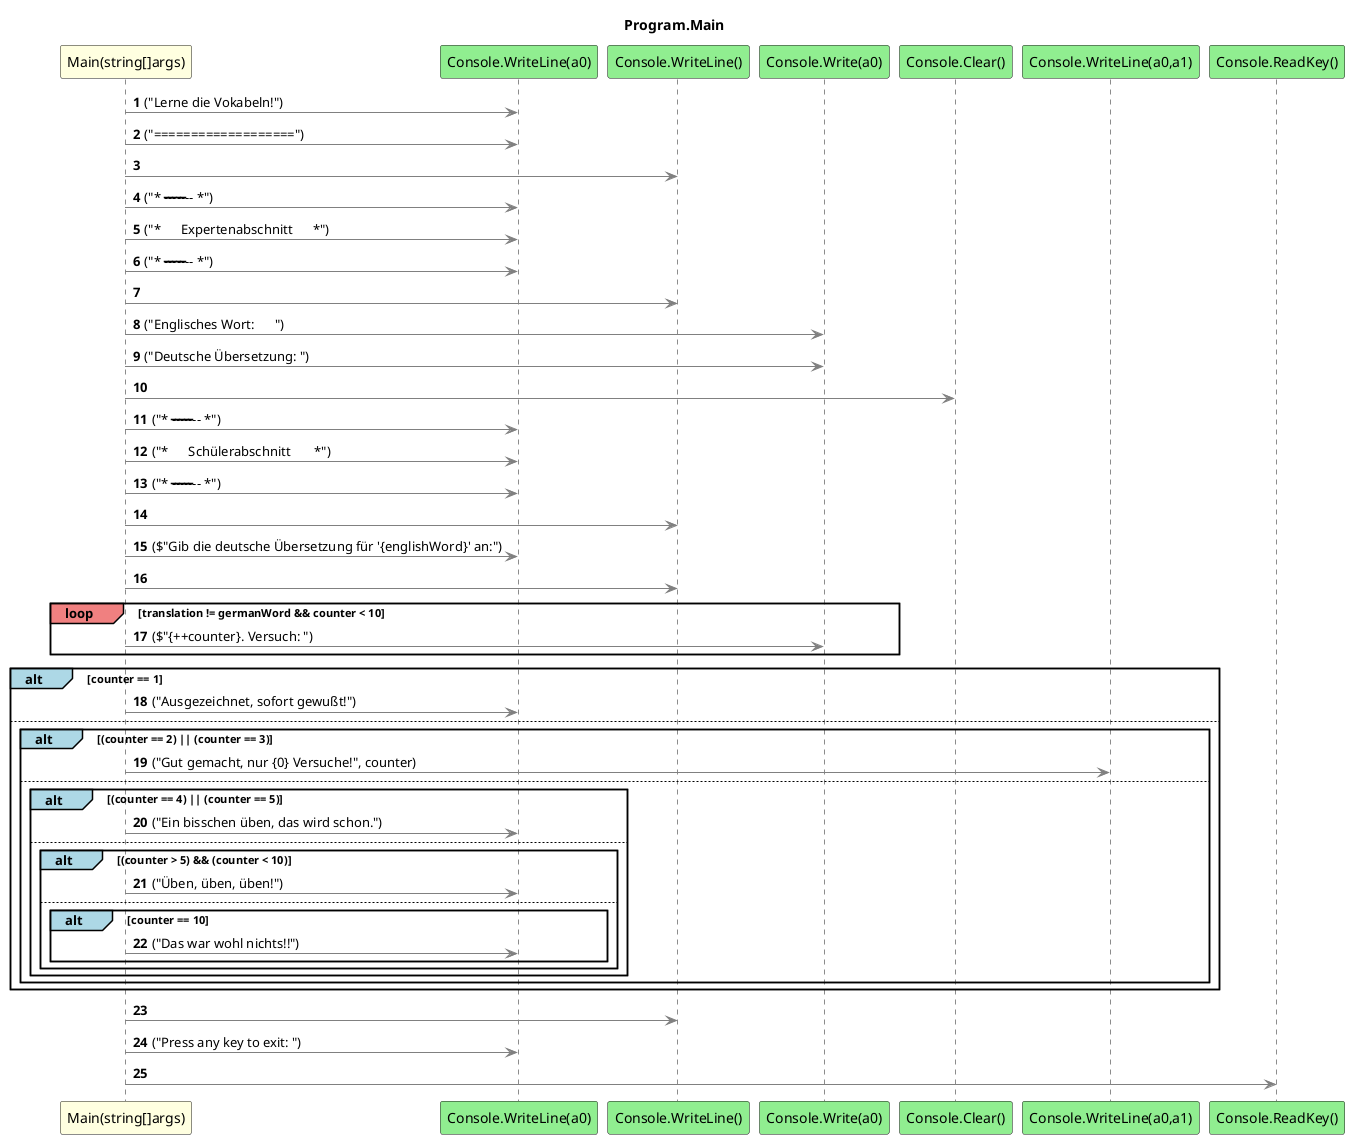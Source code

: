 @startuml Program.Main
title Program.Main
participant "Main(string[]args)" as Main_p0 #LightYellow
participant "Console.WriteLine(a0)" as Console_WriteLine_a0 #LightGreen
participant "Console.WriteLine()" as Console_WriteLine #LightGreen
participant "Console.Write(a0)" as Console_Write_a0 #LightGreen
participant "Console.Clear()" as Console_Clear #LightGreen
participant "Console.WriteLine(a0,a1)" as Console_WriteLine_a0_a1 #LightGreen
participant "Console.ReadKey()" as Console_ReadKey #LightGreen
autonumber
Main_p0 -[#grey]> Console_WriteLine_a0 : ("Lerne die Vokabeln!")
Main_p0 -[#grey]> Console_WriteLine_a0 : ("===================")
Main_p0 -[#grey]> Console_WriteLine
Main_p0 -[#grey]> Console_WriteLine_a0 : ("* --------------------------- *")
Main_p0 -[#grey]> Console_WriteLine_a0 : ("*      Expertenabschnitt      *")
Main_p0 -[#grey]> Console_WriteLine_a0 : ("* --------------------------- *")
Main_p0 -[#grey]> Console_WriteLine
Main_p0 -[#grey]> Console_Write_a0 : ("Englisches Wort:      ")
Main_p0 -[#grey]> Console_Write_a0 : ("Deutsche Übersetzung: ")
Main_p0 -[#grey]> Console_Clear
Main_p0 -[#grey]> Console_WriteLine_a0 : ("* --------------------------- *")
Main_p0 -[#grey]> Console_WriteLine_a0 : ("*      Schülerabschnitt       *")
Main_p0 -[#grey]> Console_WriteLine_a0 : ("* --------------------------- *")
Main_p0 -[#grey]> Console_WriteLine
Main_p0 -[#grey]> Console_WriteLine_a0 : ($"Gib die deutsche Übersetzung für '{englishWord}' an:")
Main_p0 -[#grey]> Console_WriteLine
loop#LightCoral translation != germanWord && counter < 10
    Main_p0 -[#grey]> Console_Write_a0 : ($"{++counter}. Versuch: ")
end
alt#LightBlue counter == 1
    Main_p0 -[#grey]> Console_WriteLine_a0 : ("Ausgezeichnet, sofort gewußt!")
    else
        alt#LightBlue (counter == 2) || (counter == 3)
            Main_p0 -[#grey]> Console_WriteLine_a0_a1 : ("Gut gemacht, nur {0} Versuche!", counter)
            else
                alt#LightBlue (counter == 4) || (counter == 5)
                    Main_p0 -[#grey]> Console_WriteLine_a0 : ("Ein bisschen üben, das wird schon.")
                    else
                        alt#LightBlue (counter > 5) && (counter < 10)
                            Main_p0 -[#grey]> Console_WriteLine_a0 : ("Üben, üben, üben!")
                            else
                                alt#LightBlue counter == 10
                                    Main_p0 -[#grey]> Console_WriteLine_a0 : ("Das war wohl nichts!!")
                                end
                        end
                end
        end
end
Main_p0 -[#grey]> Console_WriteLine
Main_p0 -[#grey]> Console_WriteLine_a0 : ("Press any key to exit: ")
Main_p0 -[#grey]> Console_ReadKey
@enduml

